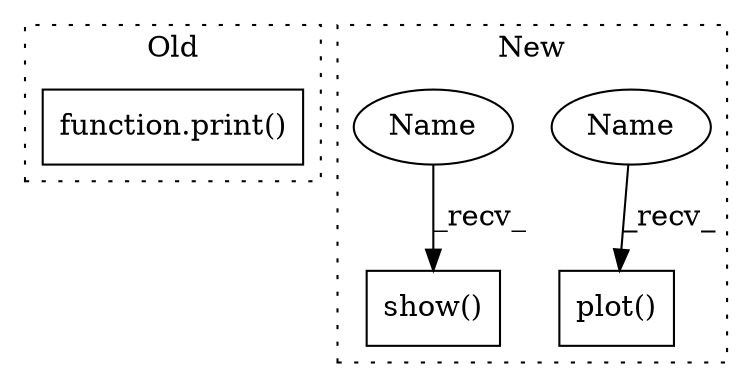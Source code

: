 digraph G {
subgraph cluster0 {
1 [label="function.print()" a="75" s="1580,1634" l="6,1" shape="box"];
label = "Old";
style="dotted";
}
subgraph cluster1 {
2 [label="plot()" a="75" s="2181,2264" l="9,1" shape="box"];
3 [label="show()" a="75" s="2270" l="10" shape="box"];
4 [label="Name" a="87" s="2181" l="3" shape="ellipse"];
5 [label="Name" a="87" s="2270" l="3" shape="ellipse"];
label = "New";
style="dotted";
}
4 -> 2 [label="_recv_"];
5 -> 3 [label="_recv_"];
}